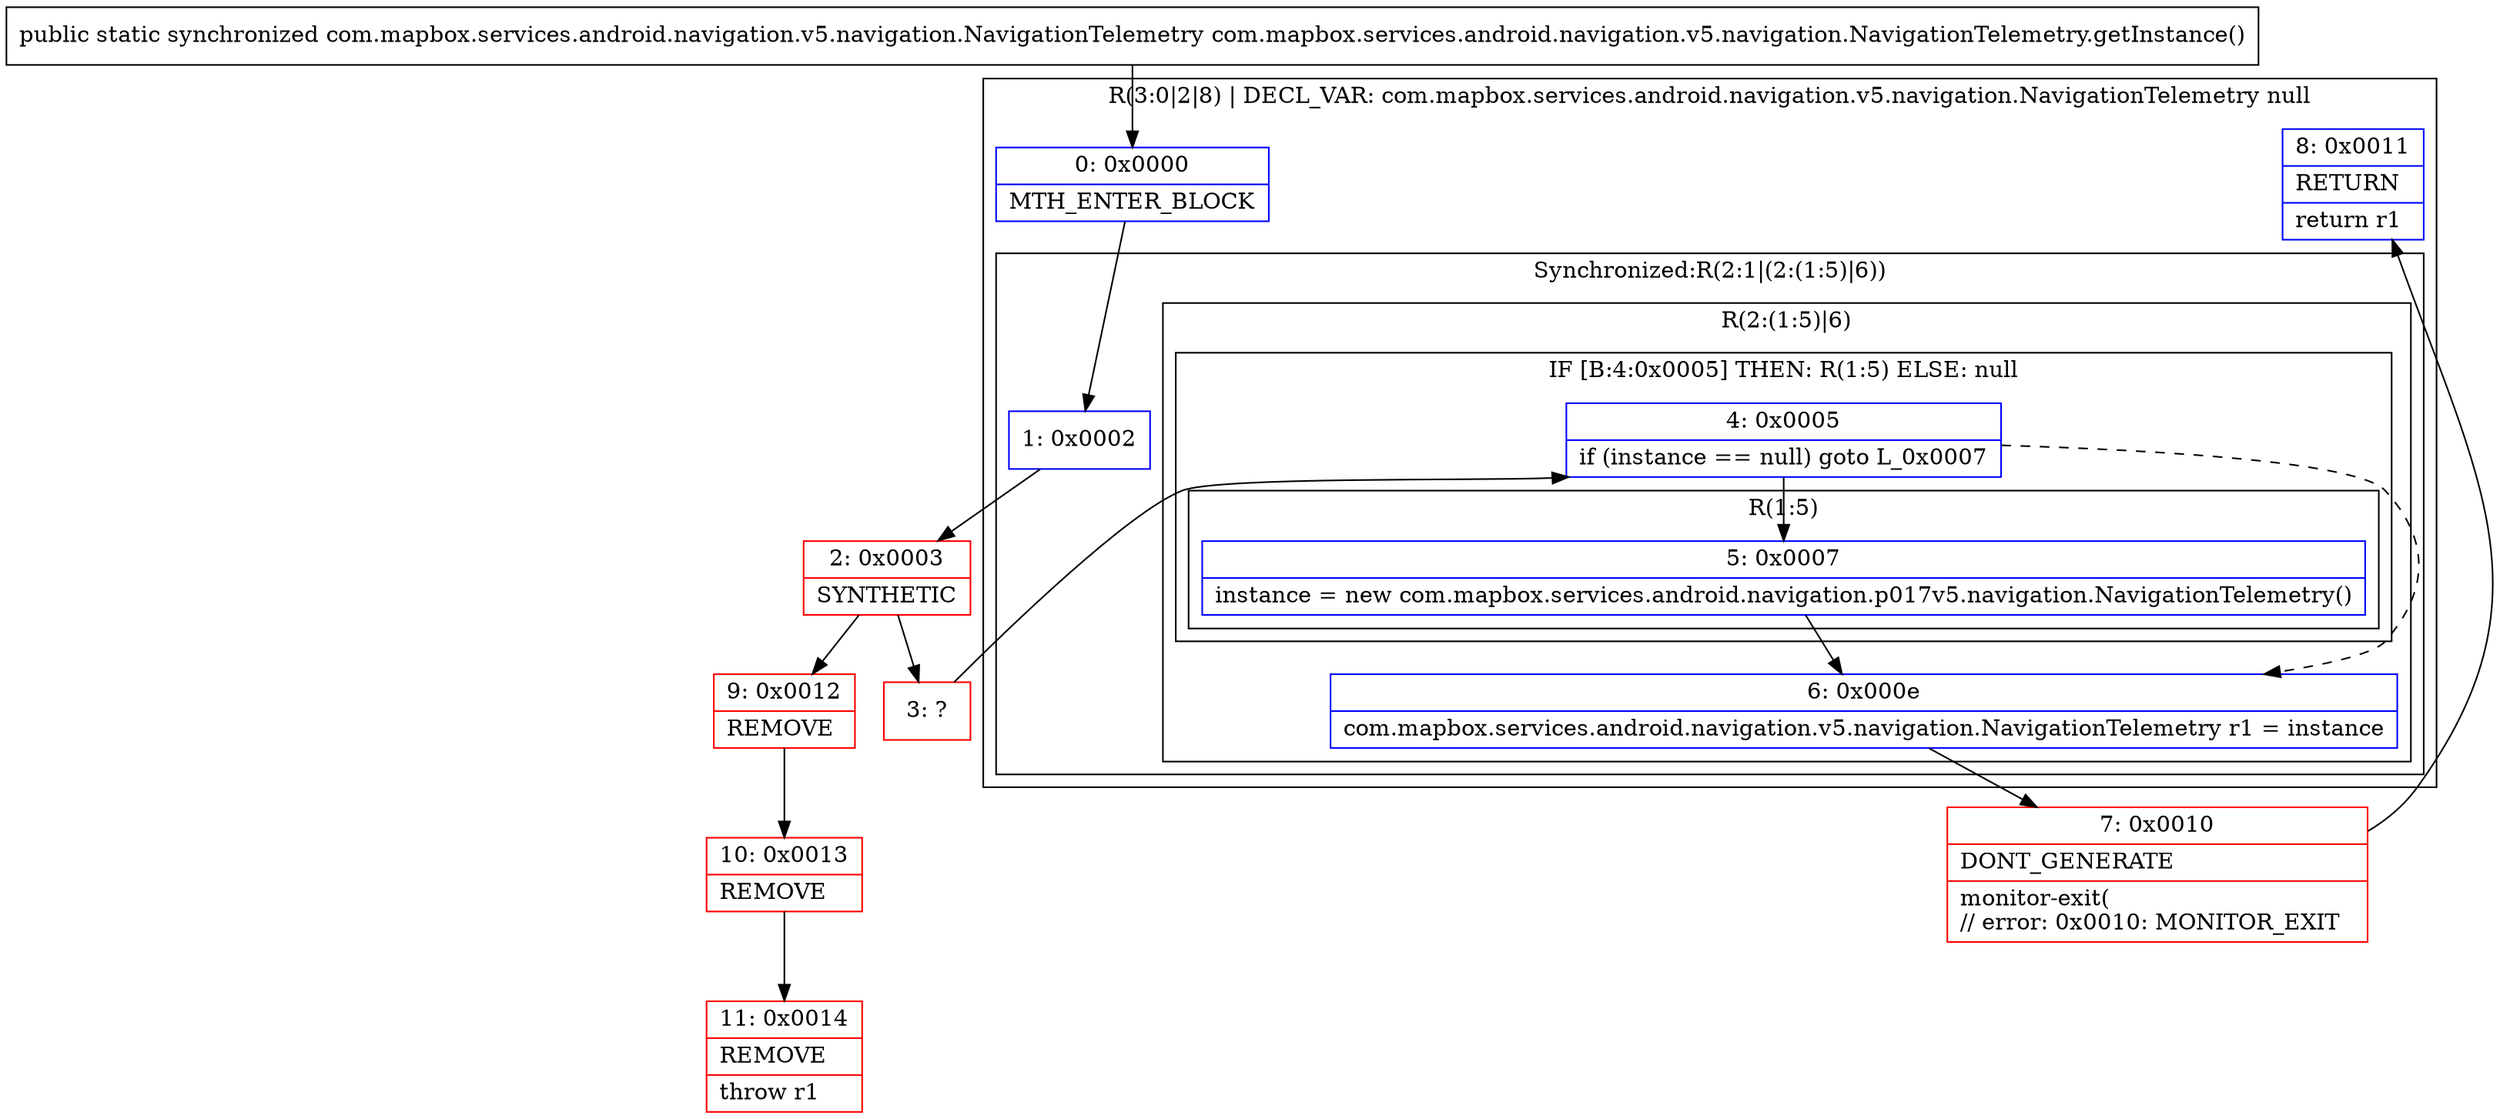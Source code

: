 digraph "CFG forcom.mapbox.services.android.navigation.v5.navigation.NavigationTelemetry.getInstance()Lcom\/mapbox\/services\/android\/navigation\/v5\/navigation\/NavigationTelemetry;" {
subgraph cluster_Region_15151390 {
label = "R(3:0|2|8) | DECL_VAR: com.mapbox.services.android.navigation.v5.navigation.NavigationTelemetry null\l";
node [shape=record,color=blue];
Node_0 [shape=record,label="{0\:\ 0x0000|MTH_ENTER_BLOCK\l}"];
subgraph cluster_SynchronizedRegion_1174788105 {
label = "Synchronized:R(2:1|(2:(1:5)|6))";
node [shape=record,color=blue];
Node_1 [shape=record,label="{1\:\ 0x0002}"];
subgraph cluster_Region_1515885945 {
label = "R(2:(1:5)|6)";
node [shape=record,color=blue];
subgraph cluster_IfRegion_130159076 {
label = "IF [B:4:0x0005] THEN: R(1:5) ELSE: null";
node [shape=record,color=blue];
Node_4 [shape=record,label="{4\:\ 0x0005|if (instance == null) goto L_0x0007\l}"];
subgraph cluster_Region_2060368002 {
label = "R(1:5)";
node [shape=record,color=blue];
Node_5 [shape=record,label="{5\:\ 0x0007|instance = new com.mapbox.services.android.navigation.p017v5.navigation.NavigationTelemetry()\l}"];
}
}
Node_6 [shape=record,label="{6\:\ 0x000e|com.mapbox.services.android.navigation.v5.navigation.NavigationTelemetry r1 = instance\l}"];
}
}
Node_8 [shape=record,label="{8\:\ 0x0011|RETURN\l|return r1\l}"];
}
Node_2 [shape=record,color=red,label="{2\:\ 0x0003|SYNTHETIC\l}"];
Node_3 [shape=record,color=red,label="{3\:\ ?}"];
Node_7 [shape=record,color=red,label="{7\:\ 0x0010|DONT_GENERATE\l|monitor\-exit(\l\/\/ error: 0x0010: MONITOR_EXIT  \l}"];
Node_9 [shape=record,color=red,label="{9\:\ 0x0012|REMOVE\l}"];
Node_10 [shape=record,color=red,label="{10\:\ 0x0013|REMOVE\l}"];
Node_11 [shape=record,color=red,label="{11\:\ 0x0014|REMOVE\l|throw r1\l}"];
MethodNode[shape=record,label="{public static synchronized com.mapbox.services.android.navigation.v5.navigation.NavigationTelemetry com.mapbox.services.android.navigation.v5.navigation.NavigationTelemetry.getInstance() }"];
MethodNode -> Node_0;
Node_0 -> Node_1;
Node_1 -> Node_2;
Node_4 -> Node_5;
Node_4 -> Node_6[style=dashed];
Node_5 -> Node_6;
Node_6 -> Node_7;
Node_2 -> Node_3;
Node_2 -> Node_9;
Node_3 -> Node_4;
Node_7 -> Node_8;
Node_9 -> Node_10;
Node_10 -> Node_11;
}

